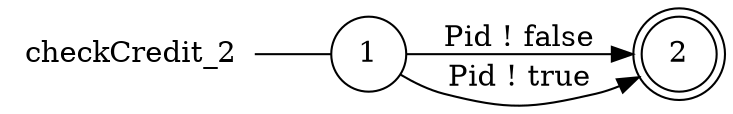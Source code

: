 digraph checkCredit_2 {
	rankdir="LR";
	n_0 [label="checkCredit_2", shape="plaintext"];
	n_1 [id="1", shape=circle, label="1"];
	n_0 -> n_1 [arrowhead=none];
	n_2 [id="2", shape=doublecircle, label="2"];

	n_1 -> n_2 [id="[$e|2]", label="Pid ! false"];
	n_1 -> n_2 [id="[$e|0]", label="Pid ! true"];
}
